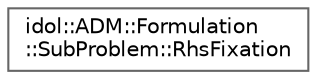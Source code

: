 digraph "Graphical Class Hierarchy"
{
 // LATEX_PDF_SIZE
  bgcolor="transparent";
  edge [fontname=Helvetica,fontsize=10,labelfontname=Helvetica,labelfontsize=10];
  node [fontname=Helvetica,fontsize=10,shape=box,height=0.2,width=0.4];
  rankdir="LR";
  Node0 [id="Node000000",label="idol::ADM::Formulation\l::SubProblem::RhsFixation",height=0.2,width=0.4,color="grey40", fillcolor="white", style="filled",URL="$structidol_1_1ADM_1_1Formulation_1_1SubProblem_1_1RhsFixation.html",tooltip=" "];
}
